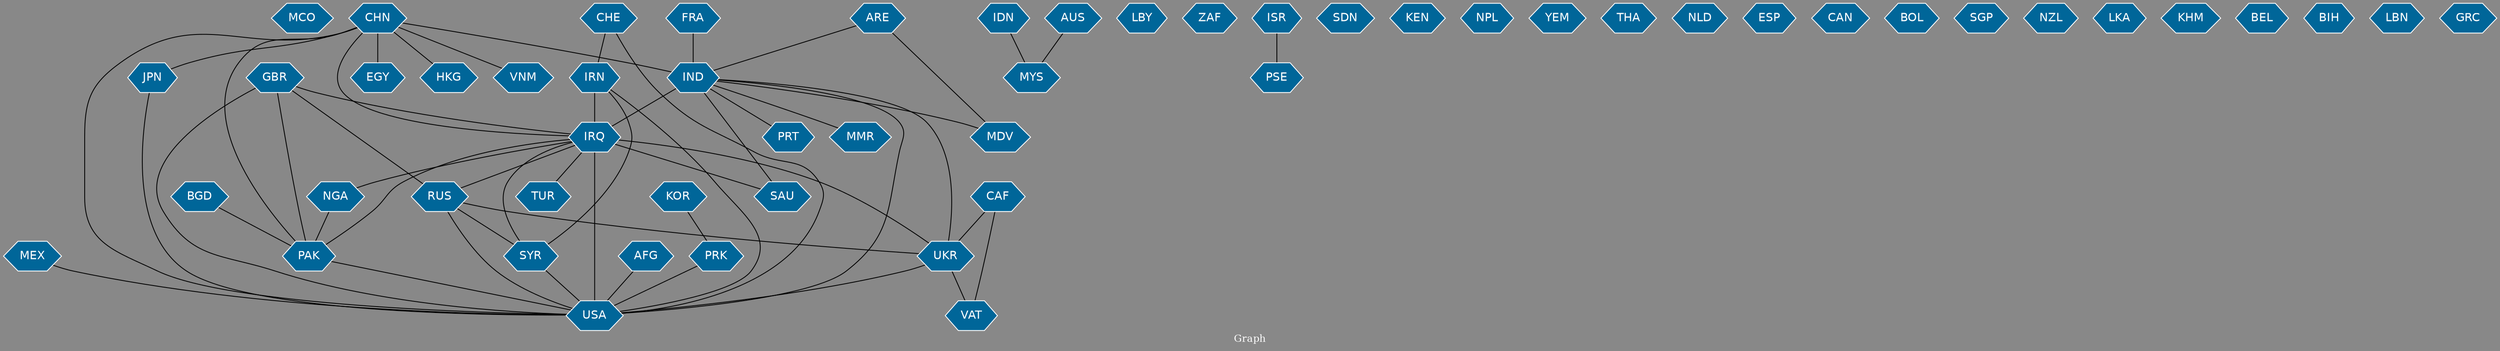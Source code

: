 // Countries together in item graph
graph {
	graph [bgcolor="#888888" fontcolor=white fontsize=12 label="Graph" outputorder=edgesfirst overlap=prism]
	node [color=white fillcolor="#006699" fontcolor=white fontname=Helvetica shape=hexagon style=filled]
	edge [arrowhead=open color=black fontcolor=white fontname=Courier fontsize=12]
		MCO [label=MCO]
		IRQ [label=IRQ]
		AFG [label=AFG]
		IDN [label=IDN]
		USA [label=USA]
		PAK [label=PAK]
		EGY [label=EGY]
		SYR [label=SYR]
		LBY [label=LBY]
		GBR [label=GBR]
		ZAF [label=ZAF]
		ISR [label=ISR]
		PSE [label=PSE]
		SDN [label=SDN]
		MYS [label=MYS]
		IND [label=IND]
		UKR [label=UKR]
		FRA [label=FRA]
		KEN [label=KEN]
		CHN [label=CHN]
		NGA [label=NGA]
		NPL [label=NPL]
		YEM [label=YEM]
		THA [label=THA]
		PRK [label=PRK]
		JPN [label=JPN]
		RUS [label=RUS]
		PRT [label=PRT]
		NLD [label=NLD]
		ESP [label=ESP]
		MDV [label=MDV]
		ARE [label=ARE]
		AUS [label=AUS]
		IRN [label=IRN]
		MEX [label=MEX]
		CHE [label=CHE]
		MMR [label=MMR]
		CAN [label=CAN]
		CAF [label=CAF]
		VAT [label=VAT]
		TUR [label=TUR]
		KOR [label=KOR]
		BOL [label=BOL]
		SGP [label=SGP]
		NZL [label=NZL]
		LKA [label=LKA]
		SAU [label=SAU]
		KHM [label=KHM]
		HKG [label=HKG]
		BEL [label=BEL]
		BGD [label=BGD]
		BIH [label=BIH]
		LBN [label=LBN]
		VNM [label=VNM]
		GRC [label=GRC]
			IND -- SAU [weight=1]
			SYR -- USA [weight=3]
			IDN -- MYS [weight=1]
			KOR -- PRK [weight=1]
			ISR -- PSE [weight=2]
			IND -- PRT [weight=1]
			JPN -- USA [weight=1]
			IND -- UKR [weight=1]
			IND -- MMR [weight=2]
			CHN -- USA [weight=5]
			IRQ -- SYR [weight=3]
			CAF -- UKR [weight=1]
			CHN -- IRQ [weight=2]
			CHN -- EGY [weight=1]
			IRQ -- USA [weight=23]
			IRQ -- UKR [weight=1]
			IRQ -- PAK [weight=1]
			RUS -- SYR [weight=1]
			IND -- USA [weight=5]
			MEX -- USA [weight=1]
			CHN -- IND [weight=8]
			CAF -- VAT [weight=1]
			CHE -- IRN [weight=1]
			FRA -- IND [weight=2]
			IRQ -- RUS [weight=2]
			AFG -- USA [weight=2]
			IND -- IRQ [weight=22]
			IND -- MDV [weight=1]
			CHE -- USA [weight=1]
			CHN -- JPN [weight=2]
			ARE -- MDV [weight=1]
			RUS -- USA [weight=6]
			UKR -- USA [weight=3]
			RUS -- UKR [weight=12]
			IRQ -- NGA [weight=1]
			IRQ -- SAU [weight=1]
			PAK -- USA [weight=1]
			IRN -- USA [weight=10]
			UKR -- VAT [weight=1]
			IRQ -- TUR [weight=1]
			BGD -- PAK [weight=1]
			CHN -- VNM [weight=1]
			GBR -- RUS [weight=1]
			GBR -- PAK [weight=1]
			IRN -- SYR [weight=1]
			IRN -- IRQ [weight=7]
			PRK -- USA [weight=1]
			CHN -- PAK [weight=1]
			CHN -- HKG [weight=1]
			GBR -- IRQ [weight=1]
			GBR -- USA [weight=2]
			NGA -- PAK [weight=1]
			ARE -- IND [weight=1]
			AUS -- MYS [weight=1]
}